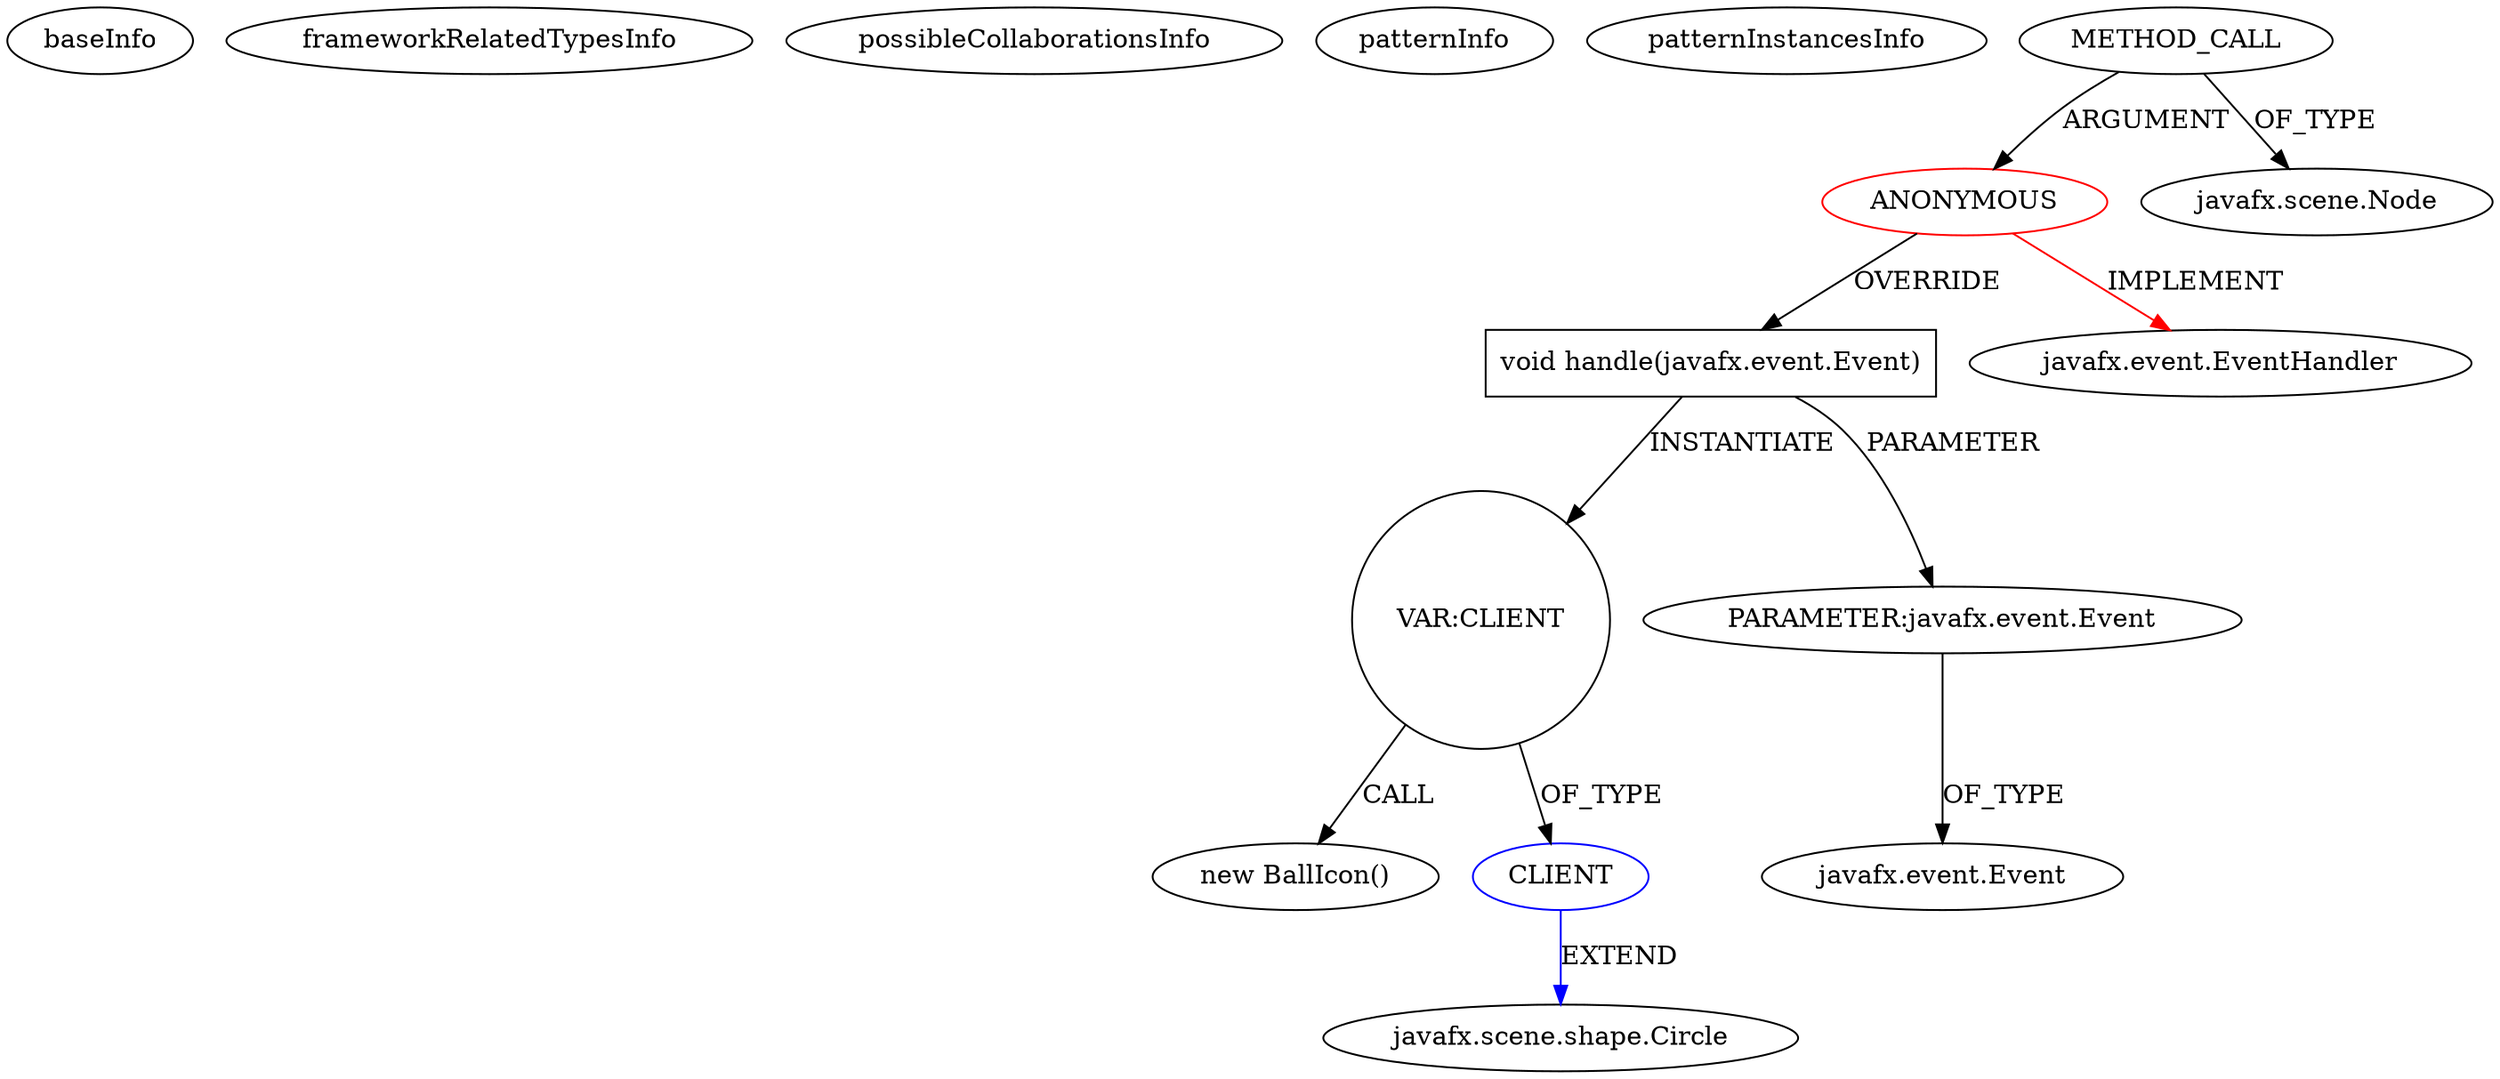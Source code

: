 digraph {
baseInfo[graphId=4268,category="pattern",isAnonymous=true,possibleRelation=true]
frameworkRelatedTypesInfo[0="javafx.event.EventHandler"]
possibleCollaborationsInfo[0="4268~INSTANTIATION-OVERRIDING_METHOD_DECLARATION-~javafx.event.EventHandler ~javafx.scene.shape.Circle ~true~false"]
patternInfo[frequency=2.0,patternRootClient=0]
patternInstancesInfo[0="fChristenson-cv~/fChristenson-cv/cv-master/src/se/fidde/cv/view/screens/CVMain.java~void initializeGame(javafx.scene.layout.StackPane)~2674",1="fChristenson-cv~/fChristenson-cv/cv-master/src/se/fidde/cv/model/icons/BallIcon.java~void setOnMouseClicked()~2669"]
18[label="new BallIcon()",vertexType="CONSTRUCTOR_CALL",isFrameworkType=false]
19[label="VAR:CLIENT",vertexType="VARIABLE_EXPRESION",isFrameworkType=false,shape=circle]
4[label="void handle(javafx.event.Event)",vertexType="OVERRIDING_METHOD_DECLARATION",isFrameworkType=false,shape=box]
0[label="ANONYMOUS",vertexType="ROOT_ANONYMOUS_DECLARATION",isFrameworkType=false,color=red]
2[label="METHOD_CALL",vertexType="OUTSIDE_CALL",isFrameworkType=false]
3[label="javafx.scene.Node",vertexType="FRAMEWORK_CLASS_TYPE",isFrameworkType=false]
5[label="PARAMETER:javafx.event.Event",vertexType="PARAMETER_DECLARATION",isFrameworkType=false]
6[label="javafx.event.Event",vertexType="FRAMEWORK_CLASS_TYPE",isFrameworkType=false]
1[label="javafx.event.EventHandler",vertexType="FRAMEWORK_INTERFACE_TYPE",isFrameworkType=false]
20[label="CLIENT",vertexType="REFERENCE_CLIENT_CLASS_DECLARATION",isFrameworkType=false,color=blue]
21[label="javafx.scene.shape.Circle",vertexType="FRAMEWORK_CLASS_TYPE",isFrameworkType=false]
2->0[label="ARGUMENT"]
5->6[label="OF_TYPE"]
20->21[label="EXTEND",color=blue]
4->19[label="INSTANTIATE"]
0->4[label="OVERRIDE"]
19->20[label="OF_TYPE"]
2->3[label="OF_TYPE"]
4->5[label="PARAMETER"]
0->1[label="IMPLEMENT",color=red]
19->18[label="CALL"]
}
